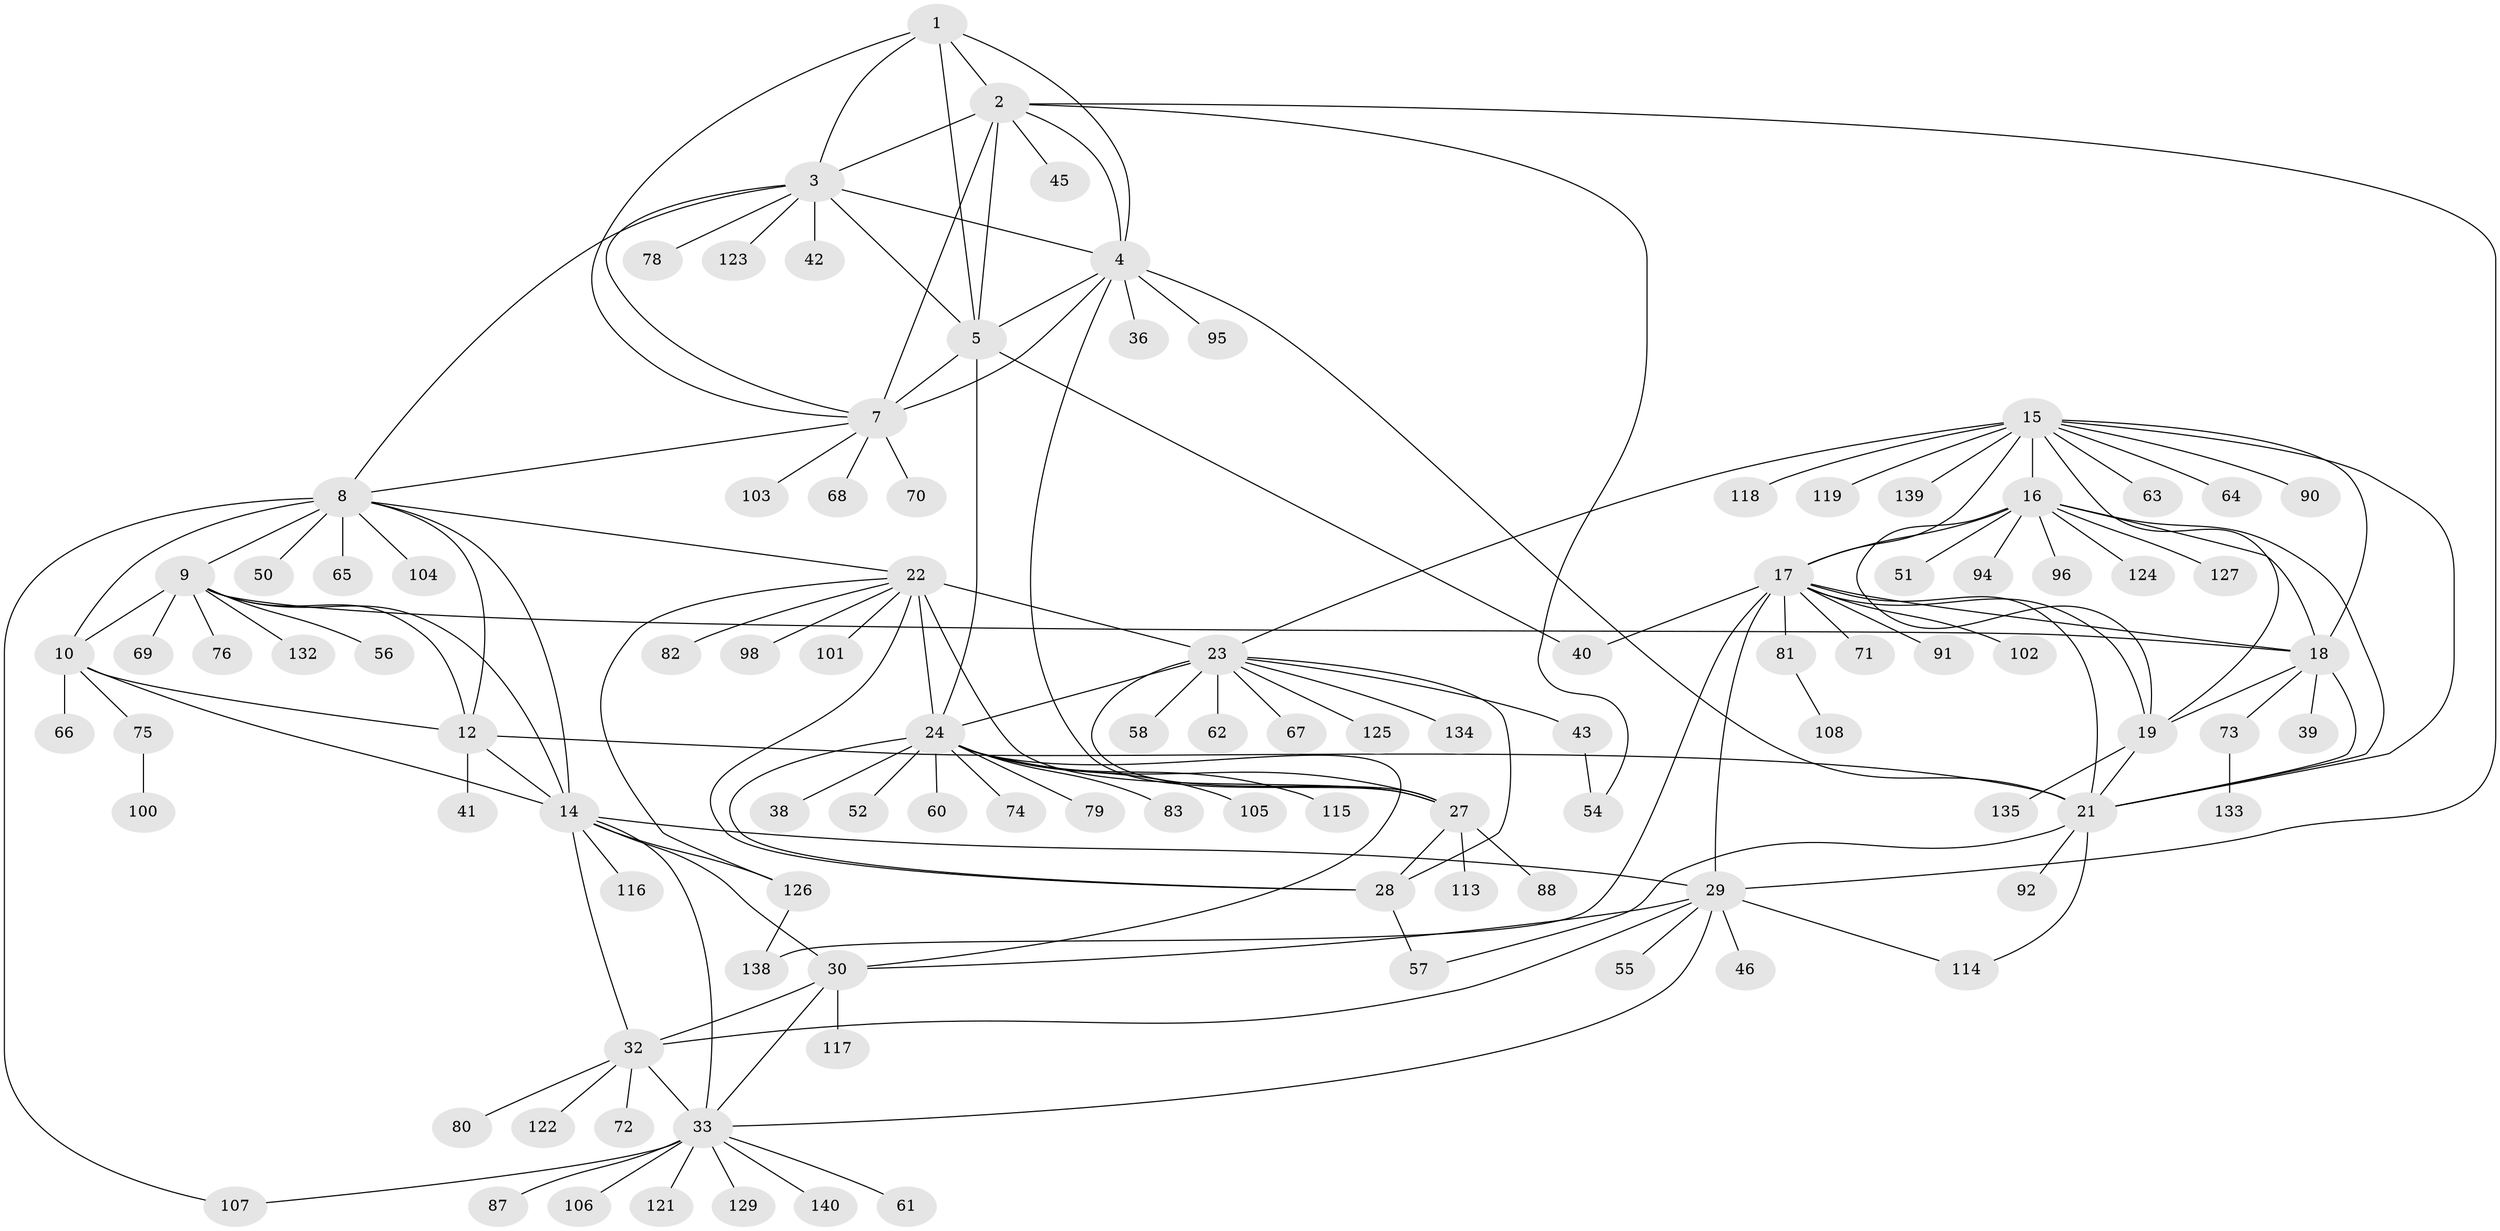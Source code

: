 // Generated by graph-tools (version 1.1) at 2025/52/02/27/25 19:52:16]
// undirected, 106 vertices, 159 edges
graph export_dot {
graph [start="1"]
  node [color=gray90,style=filled];
  1;
  2 [super="+6"];
  3 [super="+47"];
  4 [super="+89"];
  5 [super="+49"];
  7 [super="+97"];
  8 [super="+13"];
  9 [super="+11"];
  10 [super="+53"];
  12;
  14 [super="+31"];
  15 [super="+110"];
  16 [super="+44"];
  17 [super="+20"];
  18 [super="+109"];
  19 [super="+37"];
  21 [super="+48"];
  22 [super="+26"];
  23 [super="+112"];
  24 [super="+25"];
  27 [super="+59"];
  28 [super="+77"];
  29 [super="+86"];
  30 [super="+111"];
  32 [super="+35"];
  33 [super="+34"];
  36;
  38;
  39;
  40;
  41;
  42;
  43;
  45;
  46;
  50;
  51;
  52;
  54;
  55;
  56;
  57;
  58 [super="+137"];
  60;
  61;
  62 [super="+99"];
  63;
  64;
  65;
  66;
  67;
  68;
  69;
  70;
  71;
  72;
  73;
  74;
  75 [super="+93"];
  76 [super="+85"];
  78;
  79;
  80;
  81 [super="+84"];
  82;
  83;
  87;
  88 [super="+120"];
  90;
  91;
  92;
  94;
  95;
  96;
  98;
  100;
  101 [super="+136"];
  102;
  103;
  104;
  105;
  106;
  107;
  108;
  113;
  114;
  115;
  116;
  117;
  118 [super="+131"];
  119;
  121;
  122;
  123;
  124;
  125 [super="+128"];
  126 [super="+130"];
  127;
  129;
  132;
  133;
  134;
  135;
  138;
  139;
  140;
  1 -- 2 [weight=2];
  1 -- 3;
  1 -- 4;
  1 -- 5;
  1 -- 7;
  2 -- 3 [weight=2];
  2 -- 4 [weight=2];
  2 -- 5 [weight=2];
  2 -- 7 [weight=2];
  2 -- 29;
  2 -- 45;
  2 -- 54;
  3 -- 4;
  3 -- 5;
  3 -- 7;
  3 -- 42;
  3 -- 78;
  3 -- 123;
  3 -- 8;
  4 -- 5;
  4 -- 7;
  4 -- 21 [weight=2];
  4 -- 27;
  4 -- 36;
  4 -- 95;
  5 -- 7;
  5 -- 40;
  5 -- 24;
  7 -- 68;
  7 -- 70;
  7 -- 103;
  7 -- 8;
  8 -- 9 [weight=4];
  8 -- 10 [weight=2];
  8 -- 12 [weight=2];
  8 -- 14 [weight=2];
  8 -- 50;
  8 -- 65;
  8 -- 104;
  8 -- 107;
  8 -- 22;
  9 -- 10 [weight=2];
  9 -- 12 [weight=2];
  9 -- 14 [weight=2];
  9 -- 18;
  9 -- 132;
  9 -- 69;
  9 -- 76;
  9 -- 56;
  10 -- 12;
  10 -- 14;
  10 -- 66;
  10 -- 75;
  12 -- 14;
  12 -- 41;
  12 -- 21;
  14 -- 116;
  14 -- 126 [weight=2];
  14 -- 32 [weight=2];
  14 -- 33 [weight=2];
  14 -- 29;
  14 -- 30;
  15 -- 16;
  15 -- 17 [weight=2];
  15 -- 18;
  15 -- 19;
  15 -- 21;
  15 -- 23;
  15 -- 63;
  15 -- 64;
  15 -- 90;
  15 -- 118;
  15 -- 119;
  15 -- 139;
  16 -- 17 [weight=2];
  16 -- 18;
  16 -- 19;
  16 -- 21;
  16 -- 51;
  16 -- 94;
  16 -- 124;
  16 -- 127;
  16 -- 96;
  17 -- 18 [weight=2];
  17 -- 19 [weight=2];
  17 -- 21 [weight=2];
  17 -- 71;
  17 -- 81;
  17 -- 102;
  17 -- 138;
  17 -- 40;
  17 -- 91;
  17 -- 29;
  18 -- 19;
  18 -- 21;
  18 -- 39;
  18 -- 73;
  19 -- 21;
  19 -- 135;
  21 -- 57;
  21 -- 114;
  21 -- 92;
  22 -- 23 [weight=2];
  22 -- 24 [weight=4];
  22 -- 27 [weight=2];
  22 -- 28 [weight=2];
  22 -- 101;
  22 -- 98;
  22 -- 82;
  22 -- 126;
  23 -- 24 [weight=2];
  23 -- 27;
  23 -- 28;
  23 -- 43;
  23 -- 58;
  23 -- 62;
  23 -- 67;
  23 -- 125;
  23 -- 134;
  24 -- 27 [weight=2];
  24 -- 28 [weight=2];
  24 -- 52;
  24 -- 79;
  24 -- 105;
  24 -- 38;
  24 -- 74;
  24 -- 83;
  24 -- 115;
  24 -- 60;
  24 -- 30;
  27 -- 28;
  27 -- 88;
  27 -- 113;
  28 -- 57;
  29 -- 30;
  29 -- 32 [weight=2];
  29 -- 33 [weight=2];
  29 -- 46;
  29 -- 55;
  29 -- 114;
  30 -- 32 [weight=2];
  30 -- 33 [weight=2];
  30 -- 117;
  32 -- 33 [weight=4];
  32 -- 72;
  32 -- 80;
  32 -- 122;
  33 -- 61;
  33 -- 87;
  33 -- 106;
  33 -- 107;
  33 -- 140;
  33 -- 129;
  33 -- 121;
  43 -- 54;
  73 -- 133;
  75 -- 100;
  81 -- 108;
  126 -- 138;
}
